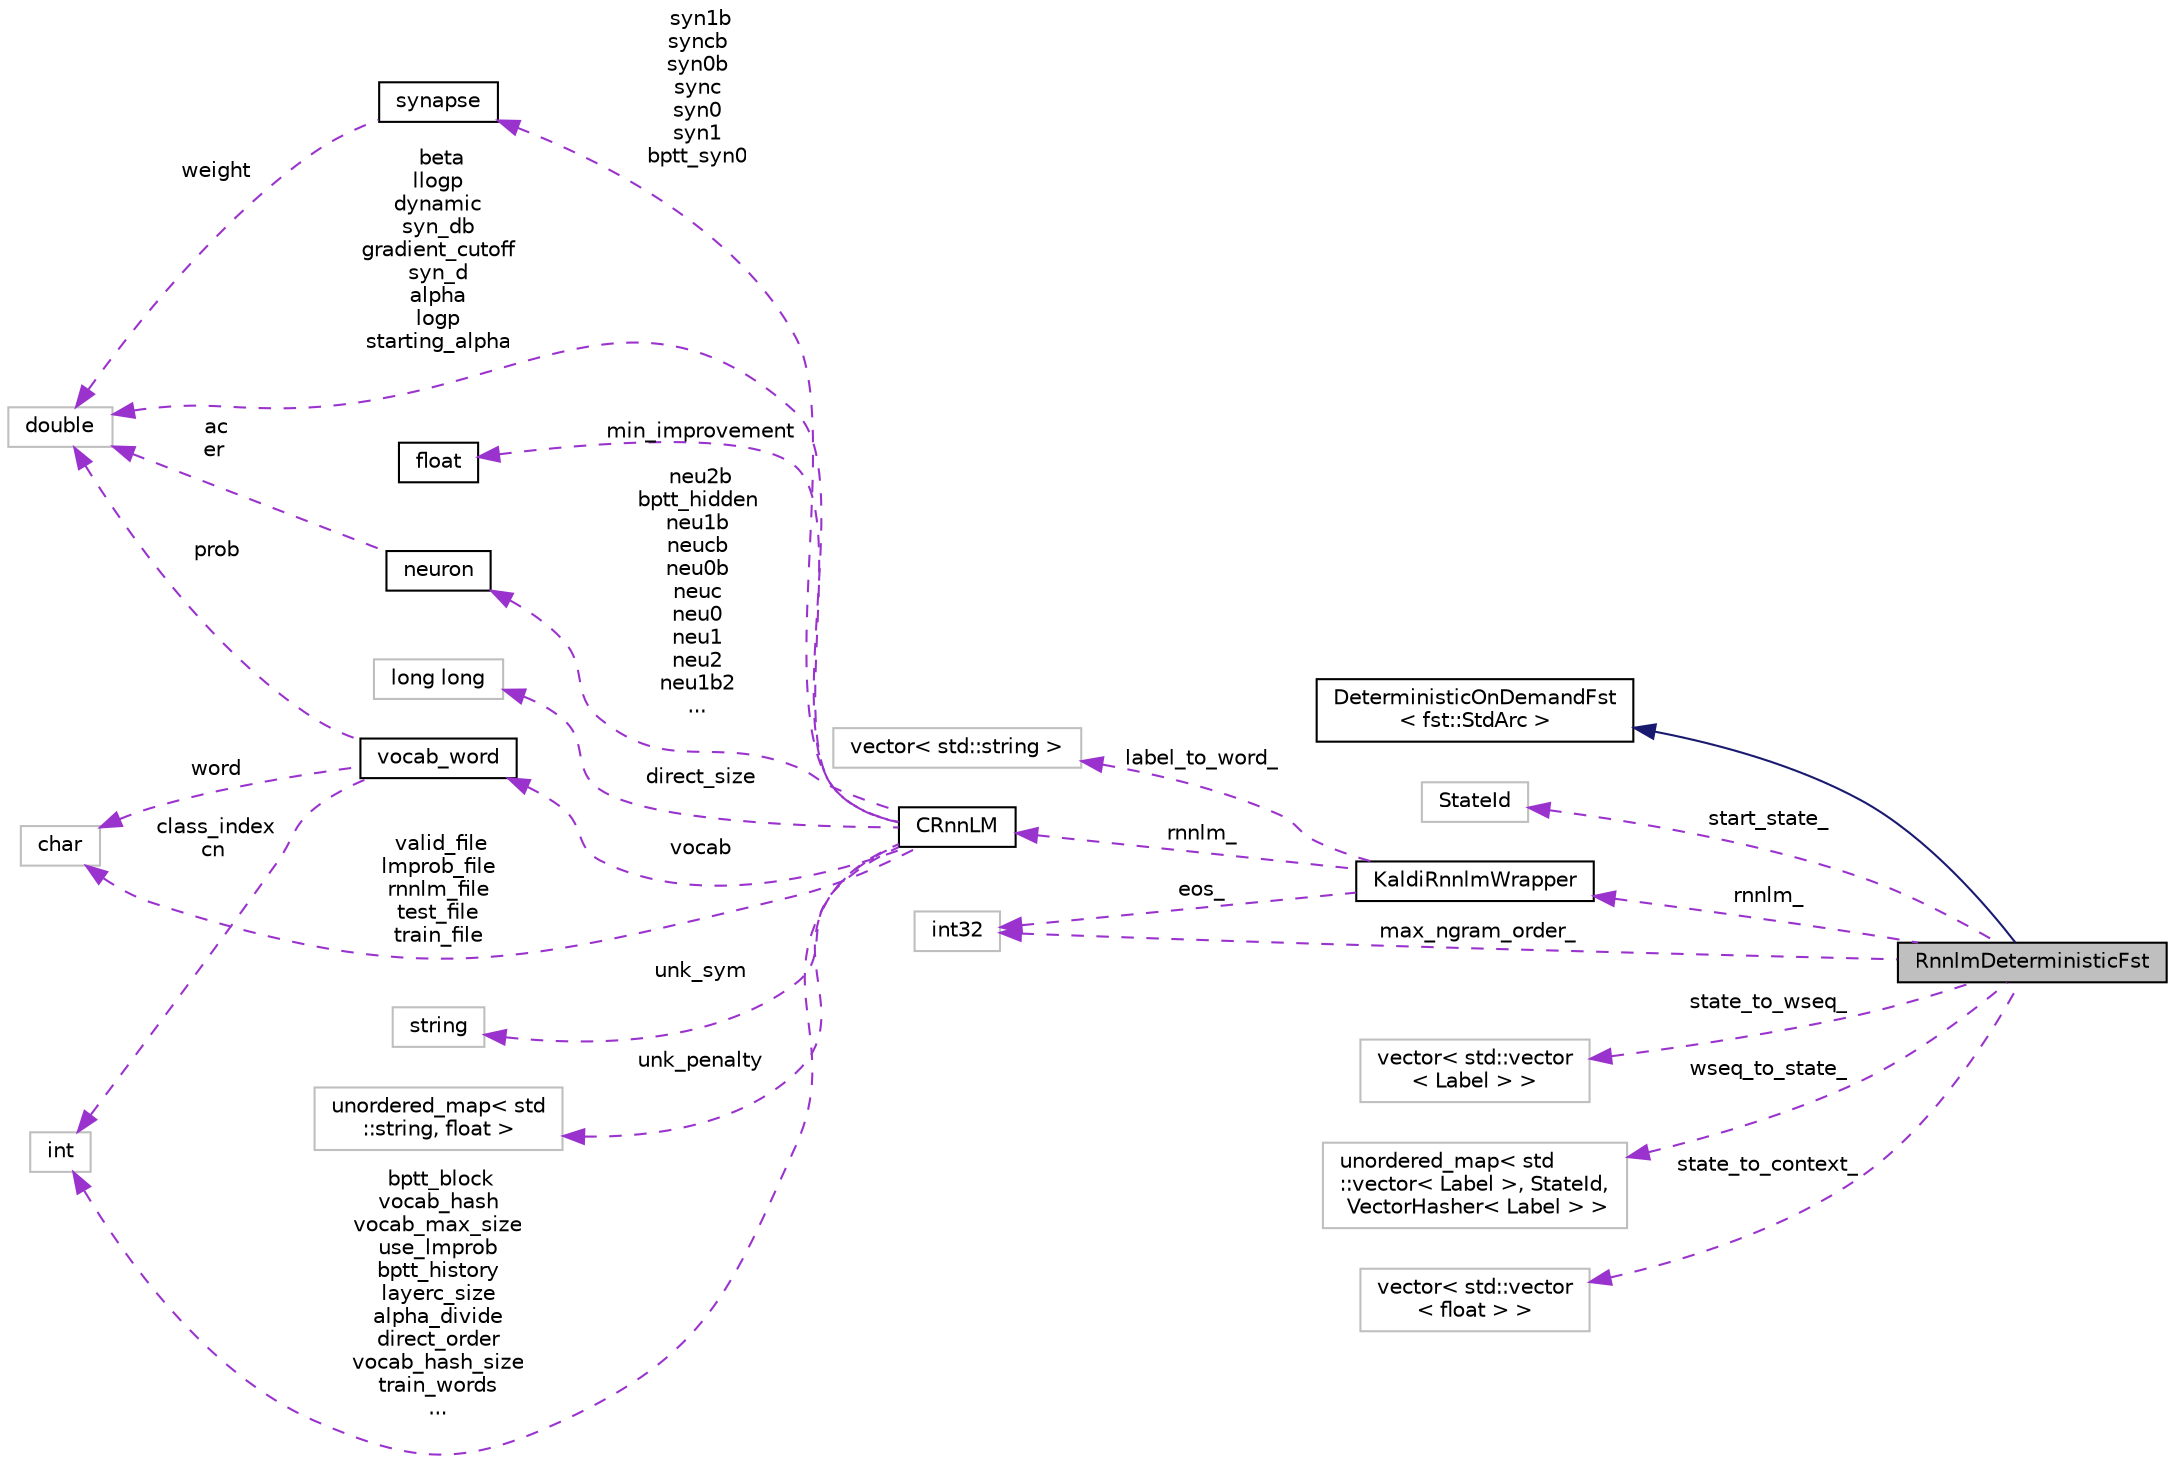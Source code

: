 digraph "RnnlmDeterministicFst"
{
  edge [fontname="Helvetica",fontsize="10",labelfontname="Helvetica",labelfontsize="10"];
  node [fontname="Helvetica",fontsize="10",shape=record];
  rankdir="LR";
  Node2 [label="RnnlmDeterministicFst",height=0.2,width=0.4,color="black", fillcolor="grey75", style="filled", fontcolor="black"];
  Node3 -> Node2 [dir="back",color="midnightblue",fontsize="10",style="solid",fontname="Helvetica"];
  Node3 [label="DeterministicOnDemandFst\l\< fst::StdArc \>",height=0.2,width=0.4,color="black", fillcolor="white", style="filled",URL="$classfst_1_1DeterministicOnDemandFst.html"];
  Node4 -> Node2 [dir="back",color="darkorchid3",fontsize="10",style="dashed",label=" start_state_" ,fontname="Helvetica"];
  Node4 [label="StateId",height=0.2,width=0.4,color="grey75", fillcolor="white", style="filled"];
  Node5 -> Node2 [dir="back",color="darkorchid3",fontsize="10",style="dashed",label=" rnnlm_" ,fontname="Helvetica"];
  Node5 [label="KaldiRnnlmWrapper",height=0.2,width=0.4,color="black", fillcolor="white", style="filled",URL="$classkaldi_1_1KaldiRnnlmWrapper.html"];
  Node6 -> Node5 [dir="back",color="darkorchid3",fontsize="10",style="dashed",label=" label_to_word_" ,fontname="Helvetica"];
  Node6 [label="vector\< std::string \>",height=0.2,width=0.4,color="grey75", fillcolor="white", style="filled"];
  Node7 -> Node5 [dir="back",color="darkorchid3",fontsize="10",style="dashed",label=" rnnlm_" ,fontname="Helvetica"];
  Node7 [label="CRnnLM",height=0.2,width=0.4,color="black", fillcolor="white", style="filled",URL="$classrnnlm_1_1CRnnLM.html"];
  Node8 -> Node7 [dir="back",color="darkorchid3",fontsize="10",style="dashed",label=" syn1b\nsyncb\nsyn0b\nsync\nsyn0\nsyn1\nbptt_syn0" ,fontname="Helvetica"];
  Node8 [label="synapse",height=0.2,width=0.4,color="black", fillcolor="white", style="filled",URL="$structrnnlm_1_1synapse.html"];
  Node9 -> Node8 [dir="back",color="darkorchid3",fontsize="10",style="dashed",label=" weight" ,fontname="Helvetica"];
  Node9 [label="double",height=0.2,width=0.4,color="grey75", fillcolor="white", style="filled"];
  Node9 -> Node7 [dir="back",color="darkorchid3",fontsize="10",style="dashed",label=" beta\nllogp\ndynamic\nsyn_db\ngradient_cutoff\nsyn_d\nalpha\nlogp\nstarting_alpha" ,fontname="Helvetica"];
  Node10 -> Node7 [dir="back",color="darkorchid3",fontsize="10",style="dashed",label=" min_improvement" ,fontname="Helvetica"];
  Node10 [label="float",height=0.2,width=0.4,color="black", fillcolor="white", style="filled",URL="$classfloat.html"];
  Node11 -> Node7 [dir="back",color="darkorchid3",fontsize="10",style="dashed",label=" valid_file\nlmprob_file\nrnnlm_file\ntest_file\ntrain_file" ,fontname="Helvetica"];
  Node11 [label="char",height=0.2,width=0.4,color="grey75", fillcolor="white", style="filled"];
  Node12 -> Node7 [dir="back",color="darkorchid3",fontsize="10",style="dashed",label=" direct_size" ,fontname="Helvetica"];
  Node12 [label="long long",height=0.2,width=0.4,color="grey75", fillcolor="white", style="filled"];
  Node13 -> Node7 [dir="back",color="darkorchid3",fontsize="10",style="dashed",label=" vocab" ,fontname="Helvetica"];
  Node13 [label="vocab_word",height=0.2,width=0.4,color="black", fillcolor="white", style="filled",URL="$structrnnlm_1_1vocab__word.html"];
  Node9 -> Node13 [dir="back",color="darkorchid3",fontsize="10",style="dashed",label=" prob" ,fontname="Helvetica"];
  Node11 -> Node13 [dir="back",color="darkorchid3",fontsize="10",style="dashed",label=" word" ,fontname="Helvetica"];
  Node14 -> Node13 [dir="back",color="darkorchid3",fontsize="10",style="dashed",label=" class_index\ncn" ,fontname="Helvetica"];
  Node14 [label="int",height=0.2,width=0.4,color="grey75", fillcolor="white", style="filled"];
  Node14 -> Node7 [dir="back",color="darkorchid3",fontsize="10",style="dashed",label=" bptt_block\nvocab_hash\nvocab_max_size\nuse_lmprob\nbptt_history\nlayerc_size\nalpha_divide\ndirect_order\nvocab_hash_size\ntrain_words\n..." ,fontname="Helvetica"];
  Node15 -> Node7 [dir="back",color="darkorchid3",fontsize="10",style="dashed",label=" unk_sym" ,fontname="Helvetica"];
  Node15 [label="string",height=0.2,width=0.4,color="grey75", fillcolor="white", style="filled"];
  Node16 -> Node7 [dir="back",color="darkorchid3",fontsize="10",style="dashed",label=" unk_penalty" ,fontname="Helvetica"];
  Node16 [label="unordered_map\< std\l::string, float \>",height=0.2,width=0.4,color="grey75", fillcolor="white", style="filled"];
  Node17 -> Node7 [dir="back",color="darkorchid3",fontsize="10",style="dashed",label=" neu2b\nbptt_hidden\nneu1b\nneucb\nneu0b\nneuc\nneu0\nneu1\nneu2\nneu1b2\n..." ,fontname="Helvetica"];
  Node17 [label="neuron",height=0.2,width=0.4,color="black", fillcolor="white", style="filled",URL="$structrnnlm_1_1neuron.html"];
  Node9 -> Node17 [dir="back",color="darkorchid3",fontsize="10",style="dashed",label=" ac\ner" ,fontname="Helvetica"];
  Node18 -> Node5 [dir="back",color="darkorchid3",fontsize="10",style="dashed",label=" eos_" ,fontname="Helvetica"];
  Node18 [label="int32",height=0.2,width=0.4,color="grey75", fillcolor="white", style="filled"];
  Node19 -> Node2 [dir="back",color="darkorchid3",fontsize="10",style="dashed",label=" state_to_wseq_" ,fontname="Helvetica"];
  Node19 [label="vector\< std::vector\l\< Label \> \>",height=0.2,width=0.4,color="grey75", fillcolor="white", style="filled"];
  Node20 -> Node2 [dir="back",color="darkorchid3",fontsize="10",style="dashed",label=" wseq_to_state_" ,fontname="Helvetica"];
  Node20 [label="unordered_map\< std\l::vector\< Label \>, StateId,\l VectorHasher\< Label \> \>",height=0.2,width=0.4,color="grey75", fillcolor="white", style="filled"];
  Node21 -> Node2 [dir="back",color="darkorchid3",fontsize="10",style="dashed",label=" state_to_context_" ,fontname="Helvetica"];
  Node21 [label="vector\< std::vector\l\< float \> \>",height=0.2,width=0.4,color="grey75", fillcolor="white", style="filled"];
  Node18 -> Node2 [dir="back",color="darkorchid3",fontsize="10",style="dashed",label=" max_ngram_order_" ,fontname="Helvetica"];
}
